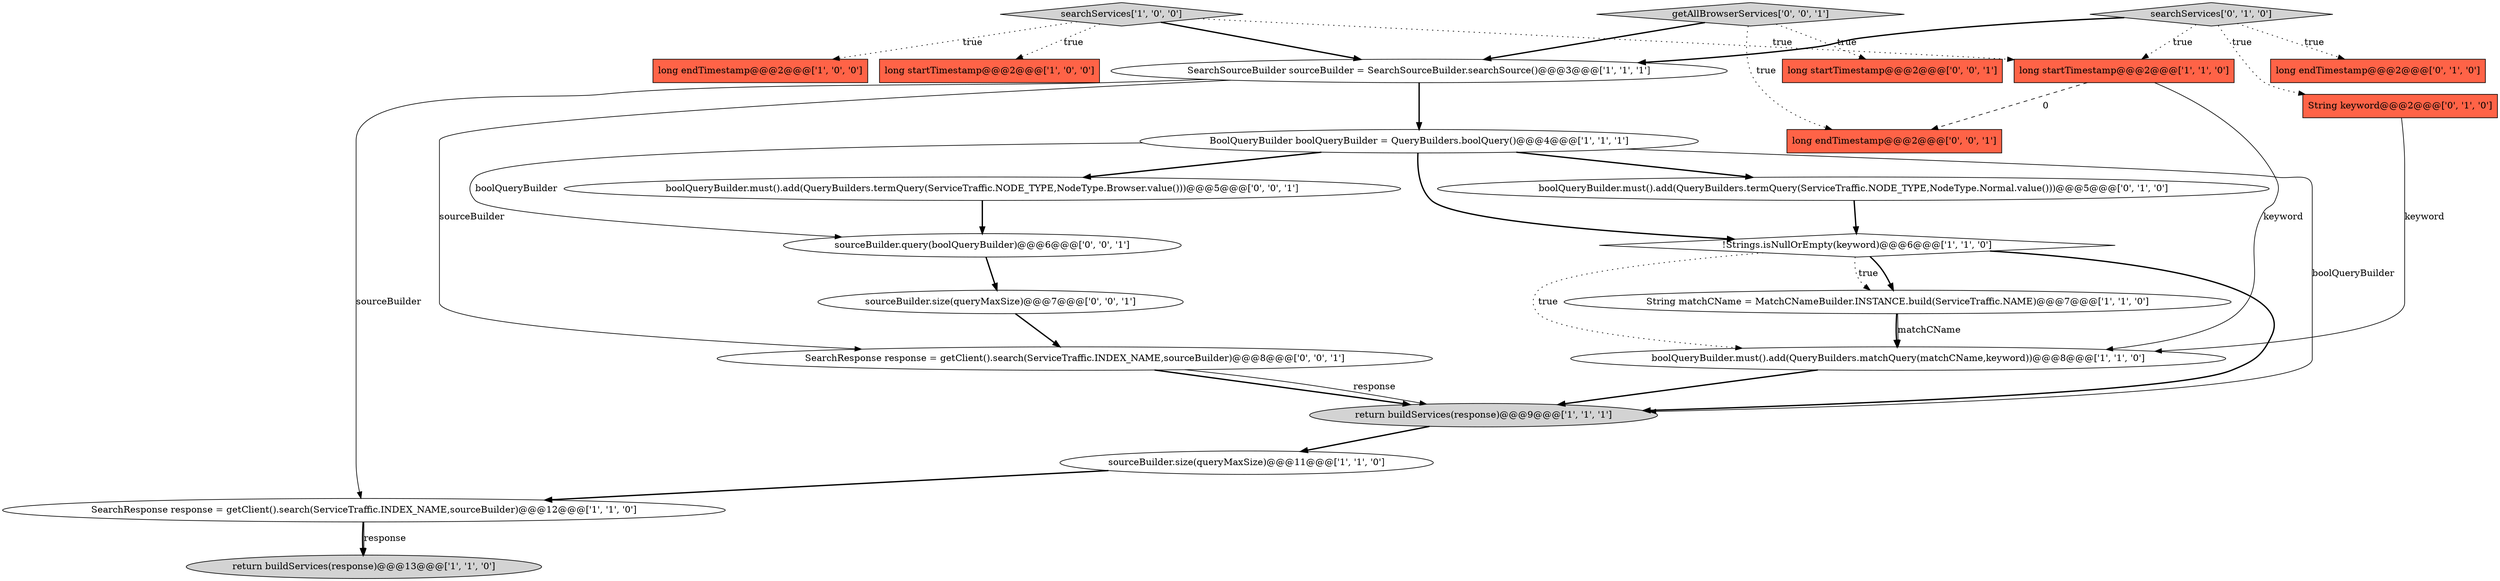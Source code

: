 digraph {
3 [style = filled, label = "!Strings.isNullOrEmpty(keyword)@@@6@@@['1', '1', '0']", fillcolor = white, shape = diamond image = "AAA0AAABBB1BBB"];
2 [style = filled, label = "long endTimestamp@@@2@@@['1', '0', '0']", fillcolor = tomato, shape = box image = "AAA0AAABBB1BBB"];
5 [style = filled, label = "String matchCName = MatchCNameBuilder.INSTANCE.build(ServiceTraffic.NAME)@@@7@@@['1', '1', '0']", fillcolor = white, shape = ellipse image = "AAA0AAABBB1BBB"];
4 [style = filled, label = "SearchResponse response = getClient().search(ServiceTraffic.INDEX_NAME,sourceBuilder)@@@12@@@['1', '1', '0']", fillcolor = white, shape = ellipse image = "AAA0AAABBB1BBB"];
18 [style = filled, label = "long endTimestamp@@@2@@@['0', '0', '1']", fillcolor = tomato, shape = box image = "AAA0AAABBB3BBB"];
9 [style = filled, label = "sourceBuilder.size(queryMaxSize)@@@11@@@['1', '1', '0']", fillcolor = white, shape = ellipse image = "AAA0AAABBB1BBB"];
6 [style = filled, label = "boolQueryBuilder.must().add(QueryBuilders.matchQuery(matchCName,keyword))@@@8@@@['1', '1', '0']", fillcolor = white, shape = ellipse image = "AAA0AAABBB1BBB"];
1 [style = filled, label = "searchServices['1', '0', '0']", fillcolor = lightgray, shape = diamond image = "AAA0AAABBB1BBB"];
20 [style = filled, label = "sourceBuilder.query(boolQueryBuilder)@@@6@@@['0', '0', '1']", fillcolor = white, shape = ellipse image = "AAA0AAABBB3BBB"];
12 [style = filled, label = "long startTimestamp@@@2@@@['1', '1', '0']", fillcolor = tomato, shape = box image = "AAA0AAABBB1BBB"];
19 [style = filled, label = "boolQueryBuilder.must().add(QueryBuilders.termQuery(ServiceTraffic.NODE_TYPE,NodeType.Browser.value()))@@@5@@@['0', '0', '1']", fillcolor = white, shape = ellipse image = "AAA0AAABBB3BBB"];
8 [style = filled, label = "return buildServices(response)@@@9@@@['1', '1', '1']", fillcolor = lightgray, shape = ellipse image = "AAA0AAABBB1BBB"];
17 [style = filled, label = "long startTimestamp@@@2@@@['0', '0', '1']", fillcolor = tomato, shape = box image = "AAA0AAABBB3BBB"];
11 [style = filled, label = "BoolQueryBuilder boolQueryBuilder = QueryBuilders.boolQuery()@@@4@@@['1', '1', '1']", fillcolor = white, shape = ellipse image = "AAA0AAABBB1BBB"];
23 [style = filled, label = "getAllBrowserServices['0', '0', '1']", fillcolor = lightgray, shape = diamond image = "AAA0AAABBB3BBB"];
14 [style = filled, label = "long endTimestamp@@@2@@@['0', '1', '0']", fillcolor = tomato, shape = box image = "AAA0AAABBB2BBB"];
13 [style = filled, label = "String keyword@@@2@@@['0', '1', '0']", fillcolor = tomato, shape = box image = "AAA0AAABBB2BBB"];
16 [style = filled, label = "searchServices['0', '1', '0']", fillcolor = lightgray, shape = diamond image = "AAA0AAABBB2BBB"];
22 [style = filled, label = "SearchResponse response = getClient().search(ServiceTraffic.INDEX_NAME,sourceBuilder)@@@8@@@['0', '0', '1']", fillcolor = white, shape = ellipse image = "AAA0AAABBB3BBB"];
0 [style = filled, label = "SearchSourceBuilder sourceBuilder = SearchSourceBuilder.searchSource()@@@3@@@['1', '1', '1']", fillcolor = white, shape = ellipse image = "AAA0AAABBB1BBB"];
7 [style = filled, label = "long startTimestamp@@@2@@@['1', '0', '0']", fillcolor = tomato, shape = box image = "AAA0AAABBB1BBB"];
15 [style = filled, label = "boolQueryBuilder.must().add(QueryBuilders.termQuery(ServiceTraffic.NODE_TYPE,NodeType.Normal.value()))@@@5@@@['0', '1', '0']", fillcolor = white, shape = ellipse image = "AAA1AAABBB2BBB"];
21 [style = filled, label = "sourceBuilder.size(queryMaxSize)@@@7@@@['0', '0', '1']", fillcolor = white, shape = ellipse image = "AAA0AAABBB3BBB"];
10 [style = filled, label = "return buildServices(response)@@@13@@@['1', '1', '0']", fillcolor = lightgray, shape = ellipse image = "AAA0AAABBB1BBB"];
11->3 [style = bold, label=""];
0->4 [style = solid, label="sourceBuilder"];
12->6 [style = solid, label="keyword"];
8->9 [style = bold, label=""];
22->8 [style = bold, label=""];
21->22 [style = bold, label=""];
9->4 [style = bold, label=""];
19->20 [style = bold, label=""];
5->6 [style = solid, label="matchCName"];
1->7 [style = dotted, label="true"];
16->14 [style = dotted, label="true"];
16->0 [style = bold, label=""];
11->15 [style = bold, label=""];
16->13 [style = dotted, label="true"];
0->11 [style = bold, label=""];
6->8 [style = bold, label=""];
3->5 [style = bold, label=""];
23->0 [style = bold, label=""];
13->6 [style = solid, label="keyword"];
22->8 [style = solid, label="response"];
11->20 [style = solid, label="boolQueryBuilder"];
11->8 [style = solid, label="boolQueryBuilder"];
20->21 [style = bold, label=""];
12->18 [style = dashed, label="0"];
16->12 [style = dotted, label="true"];
23->17 [style = dotted, label="true"];
11->19 [style = bold, label=""];
23->18 [style = dotted, label="true"];
3->6 [style = dotted, label="true"];
1->12 [style = dotted, label="true"];
3->8 [style = bold, label=""];
15->3 [style = bold, label=""];
4->10 [style = bold, label=""];
1->2 [style = dotted, label="true"];
0->22 [style = solid, label="sourceBuilder"];
4->10 [style = solid, label="response"];
3->5 [style = dotted, label="true"];
5->6 [style = bold, label=""];
1->0 [style = bold, label=""];
}
